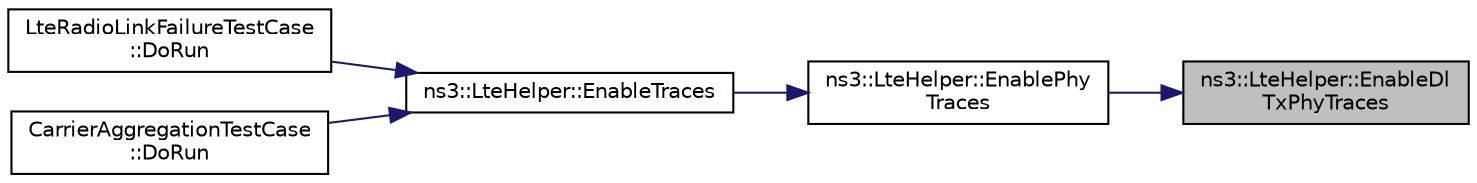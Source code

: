 digraph "ns3::LteHelper::EnableDlTxPhyTraces"
{
 // LATEX_PDF_SIZE
  edge [fontname="Helvetica",fontsize="10",labelfontname="Helvetica",labelfontsize="10"];
  node [fontname="Helvetica",fontsize="10",shape=record];
  rankdir="RL";
  Node1 [label="ns3::LteHelper::EnableDl\lTxPhyTraces",height=0.2,width=0.4,color="black", fillcolor="grey75", style="filled", fontcolor="black",tooltip="Enable trace sinks for DL transmission PHY layer."];
  Node1 -> Node2 [dir="back",color="midnightblue",fontsize="10",style="solid",fontname="Helvetica"];
  Node2 [label="ns3::LteHelper::EnablePhy\lTraces",height=0.2,width=0.4,color="black", fillcolor="white", style="filled",URL="$classns3_1_1_lte_helper.html#ad6d7edf234d29f7b8363e9ebf73fe32e",tooltip="Enable trace sinks for PHY layer."];
  Node2 -> Node3 [dir="back",color="midnightblue",fontsize="10",style="solid",fontname="Helvetica"];
  Node3 [label="ns3::LteHelper::EnableTraces",height=0.2,width=0.4,color="black", fillcolor="white", style="filled",URL="$classns3_1_1_lte_helper.html#aeb70fd96f1c58806a5b7ad9f68a795e0",tooltip="Enables trace sinks for PHY, MAC, RLC and PDCP."];
  Node3 -> Node4 [dir="back",color="midnightblue",fontsize="10",style="solid",fontname="Helvetica"];
  Node4 [label="LteRadioLinkFailureTestCase\l::DoRun",height=0.2,width=0.4,color="black", fillcolor="white", style="filled",URL="$class_lte_radio_link_failure_test_case.html#ae7e2b1f96fbb5c77477c9b5b5905f347",tooltip="Setup the simulation according to the configuration set by the class constructor, run it,..."];
  Node3 -> Node5 [dir="back",color="midnightblue",fontsize="10",style="solid",fontname="Helvetica"];
  Node5 [label="CarrierAggregationTestCase\l::DoRun",height=0.2,width=0.4,color="black", fillcolor="white", style="filled",URL="$class_carrier_aggregation_test_case.html#a20f3e28f3a6dd2919e51e508b78afa59",tooltip="Implementation to actually run this TestCase."];
}
